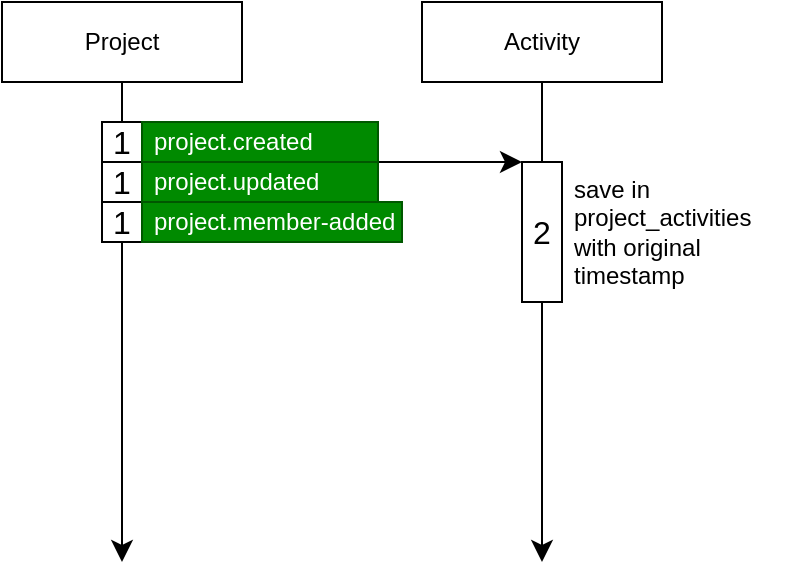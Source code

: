 <mxfile version="22.0.2" type="device" pages="3">
  <diagram id="oY38kdm5o83EHuReV2T8" name="user.created">
    <mxGraphModel dx="446" dy="1683" grid="1" gridSize="10" guides="1" tooltips="1" connect="1" arrows="1" fold="1" page="1" pageScale="1" pageWidth="980" pageHeight="1390" math="0" shadow="0">
      <root>
        <mxCell id="0" />
        <mxCell id="1" parent="0" />
        <mxCell id="sdEwPJp4zkoKklKMmfEP-1" style="edgeStyle=none;curved=1;rounded=0;orthogonalLoop=1;jettySize=auto;html=1;fontSize=12;startSize=8;endSize=8;fontFamily=Helvetica;" parent="1" source="sdEwPJp4zkoKklKMmfEP-2" edge="1">
          <mxGeometry relative="1" as="geometry">
            <mxPoint x="340" y="-1090" as="targetPoint" />
          </mxGeometry>
        </mxCell>
        <mxCell id="sdEwPJp4zkoKklKMmfEP-2" value="Project" style="rounded=0;whiteSpace=wrap;html=1;fontFamily=Helvetica;" parent="1" vertex="1">
          <mxGeometry x="280" y="-1370" width="120" height="40" as="geometry" />
        </mxCell>
        <mxCell id="sdEwPJp4zkoKklKMmfEP-3" style="edgeStyle=none;curved=1;rounded=0;orthogonalLoop=1;jettySize=auto;html=1;fontSize=12;startSize=8;endSize=8;fontFamily=Helvetica;" parent="1" source="sdEwPJp4zkoKklKMmfEP-4" edge="1">
          <mxGeometry relative="1" as="geometry">
            <mxPoint x="550" y="-1090" as="targetPoint" />
          </mxGeometry>
        </mxCell>
        <mxCell id="sdEwPJp4zkoKklKMmfEP-4" value="Activity" style="rounded=0;whiteSpace=wrap;html=1;fontFamily=Helvetica;" parent="1" vertex="1">
          <mxGeometry x="490" y="-1370" width="120" height="40" as="geometry" />
        </mxCell>
        <mxCell id="LEW-G3g9cezNZrhg7D1--3" value="" style="group" parent="1" vertex="1" connectable="0">
          <mxGeometry x="540" y="-1290" width="138" height="70" as="geometry" />
        </mxCell>
        <mxCell id="LEW-G3g9cezNZrhg7D1--1" value="2" style="rounded=0;whiteSpace=wrap;html=1;fontSize=16;fontFamily=Helvetica;verticalAlign=middle;" parent="LEW-G3g9cezNZrhg7D1--3" vertex="1">
          <mxGeometry width="20" height="70" as="geometry" />
        </mxCell>
        <mxCell id="LEW-G3g9cezNZrhg7D1--2" value="save in project_activities with original timestamp" style="text;html=1;fillColor=none;align=left;verticalAlign=middle;whiteSpace=wrap;rounded=0;fontSize=12;fontFamily=Helvetica;spacingLeft=4;" parent="LEW-G3g9cezNZrhg7D1--3" vertex="1">
          <mxGeometry x="20" width="118" height="70" as="geometry" />
        </mxCell>
        <mxCell id="-xzCKRivMfdFnWui1aVe-1" value="" style="group;fillColor=#cdeb8b;strokeColor=#36393d;" parent="1" vertex="1" connectable="0">
          <mxGeometry x="330" y="-1310" width="138" height="20" as="geometry" />
        </mxCell>
        <mxCell id="-xzCKRivMfdFnWui1aVe-2" value="1" style="rounded=0;whiteSpace=wrap;html=1;fontSize=16;fontFamily=Helvetica;verticalAlign=middle;" parent="-xzCKRivMfdFnWui1aVe-1" vertex="1">
          <mxGeometry width="20" height="20" as="geometry" />
        </mxCell>
        <mxCell id="-xzCKRivMfdFnWui1aVe-3" value="project.created" style="text;html=1;fillColor=#008a00;align=left;verticalAlign=middle;whiteSpace=wrap;rounded=0;fontSize=12;fontFamily=Helvetica;spacingLeft=4;fontColor=#ffffff;strokeColor=#005700;" parent="-xzCKRivMfdFnWui1aVe-1" vertex="1">
          <mxGeometry x="20" width="118" height="20" as="geometry" />
        </mxCell>
        <mxCell id="-xzCKRivMfdFnWui1aVe-6" style="edgeStyle=none;curved=1;rounded=0;orthogonalLoop=1;jettySize=auto;html=1;exitX=0;exitY=1;exitDx=0;exitDy=0;entryX=0;entryY=0;entryDx=0;entryDy=0;fontSize=12;startSize=8;endSize=8;" parent="1" source="-xzCKRivMfdFnWui1aVe-3" target="LEW-G3g9cezNZrhg7D1--1" edge="1">
          <mxGeometry relative="1" as="geometry" />
        </mxCell>
        <mxCell id="GAK2TB4gzdmpYFB27-rb-1" value="" style="group;fillColor=#cdeb8b;strokeColor=#36393d;" vertex="1" connectable="0" parent="1">
          <mxGeometry x="330" y="-1290" width="138" height="20" as="geometry" />
        </mxCell>
        <mxCell id="GAK2TB4gzdmpYFB27-rb-2" value="1" style="rounded=0;whiteSpace=wrap;html=1;fontSize=16;fontFamily=Helvetica;verticalAlign=middle;" vertex="1" parent="GAK2TB4gzdmpYFB27-rb-1">
          <mxGeometry width="20" height="20" as="geometry" />
        </mxCell>
        <mxCell id="GAK2TB4gzdmpYFB27-rb-3" value="project.updated" style="text;html=1;fillColor=#008a00;align=left;verticalAlign=middle;whiteSpace=wrap;rounded=0;fontSize=12;fontFamily=Helvetica;spacingLeft=4;fontColor=#ffffff;strokeColor=#005700;" vertex="1" parent="GAK2TB4gzdmpYFB27-rb-1">
          <mxGeometry x="20" width="118" height="20" as="geometry" />
        </mxCell>
        <mxCell id="GAK2TB4gzdmpYFB27-rb-4" value="" style="group;fillColor=#cdeb8b;strokeColor=#36393d;" vertex="1" connectable="0" parent="1">
          <mxGeometry x="330" y="-1270" width="150" height="20" as="geometry" />
        </mxCell>
        <mxCell id="GAK2TB4gzdmpYFB27-rb-5" value="1" style="rounded=0;whiteSpace=wrap;html=1;fontSize=16;fontFamily=Helvetica;verticalAlign=middle;" vertex="1" parent="GAK2TB4gzdmpYFB27-rb-4">
          <mxGeometry width="20" height="20" as="geometry" />
        </mxCell>
        <mxCell id="GAK2TB4gzdmpYFB27-rb-6" value="project.member-added" style="text;html=1;fillColor=#008a00;align=left;verticalAlign=middle;whiteSpace=wrap;rounded=0;fontSize=12;fontFamily=Helvetica;spacingLeft=4;fontColor=#ffffff;strokeColor=#005700;" vertex="1" parent="GAK2TB4gzdmpYFB27-rb-4">
          <mxGeometry x="20" width="130" height="20" as="geometry" />
        </mxCell>
      </root>
    </mxGraphModel>
  </diagram>
  <diagram id="cDLIAaBjinaRB8GPLYyi" name="/workspaces (post)">
    <mxGraphModel dx="794" dy="1696" grid="1" gridSize="10" guides="1" tooltips="1" connect="1" arrows="1" fold="1" page="1" pageScale="1" pageWidth="827" pageHeight="1169" math="0" shadow="0">
      <root>
        <mxCell id="0" />
        <mxCell id="1" parent="0" />
        <mxCell id="7JnlgB1tNphu0dHaSalx-1" style="edgeStyle=none;curved=1;rounded=0;orthogonalLoop=1;jettySize=auto;html=1;fontSize=12;startSize=8;endSize=8;fontFamily=Helvetica;" parent="1" source="7JnlgB1tNphu0dHaSalx-2" edge="1">
          <mxGeometry relative="1" as="geometry">
            <mxPoint x="80" y="-880" as="targetPoint" />
          </mxGeometry>
        </mxCell>
        <mxCell id="7JnlgB1tNphu0dHaSalx-2" value="User" style="rounded=0;whiteSpace=wrap;html=1;fontFamily=Helvetica;" parent="1" vertex="1">
          <mxGeometry x="20" y="-1160" width="120" height="40" as="geometry" />
        </mxCell>
        <mxCell id="7JnlgB1tNphu0dHaSalx-3" style="edgeStyle=none;curved=1;rounded=0;orthogonalLoop=1;jettySize=auto;html=1;fontSize=12;startSize=8;endSize=8;fontFamily=Helvetica;" parent="1" source="7JnlgB1tNphu0dHaSalx-4" edge="1">
          <mxGeometry relative="1" as="geometry">
            <mxPoint x="400" y="-880" as="targetPoint" />
          </mxGeometry>
        </mxCell>
        <mxCell id="7JnlgB1tNphu0dHaSalx-4" value="Workspace" style="rounded=0;whiteSpace=wrap;html=1;fontFamily=Helvetica;" parent="1" vertex="1">
          <mxGeometry x="340" y="-1160" width="120" height="40" as="geometry" />
        </mxCell>
      </root>
    </mxGraphModel>
  </diagram>
  <diagram id="p9YtzqTpsCguL2lKq-Le" name="Invite workpace member">
    <mxGraphModel dx="1180" dy="2112" grid="1" gridSize="10" guides="1" tooltips="1" connect="1" arrows="1" fold="1" page="0" pageScale="1" pageWidth="827" pageHeight="1169" math="0" shadow="0">
      <root>
        <mxCell id="0" />
        <mxCell id="1" parent="0" />
        <mxCell id="JPDjslHWpKQ4i2nxVlJD-64" style="edgeStyle=none;curved=1;rounded=0;orthogonalLoop=1;jettySize=auto;html=1;fontSize=12;startSize=8;endSize=8;fontFamily=Helvetica;verticalAlign=middle;" parent="1" source="JPDjslHWpKQ4i2nxVlJD-65" edge="1">
          <mxGeometry relative="1" as="geometry">
            <mxPoint x="90" y="-770" as="targetPoint" />
          </mxGeometry>
        </mxCell>
        <mxCell id="JPDjslHWpKQ4i2nxVlJD-65" value="Client" style="rounded=0;whiteSpace=wrap;html=1;fontFamily=Helvetica;verticalAlign=middle;fontSize=12;" parent="1" vertex="1">
          <mxGeometry x="30" y="-1320" width="120" height="40" as="geometry" />
        </mxCell>
        <mxCell id="JPDjslHWpKQ4i2nxVlJD-66" style="edgeStyle=none;curved=1;rounded=0;orthogonalLoop=1;jettySize=auto;html=1;fontSize=12;startSize=8;endSize=8;fontFamily=Helvetica;verticalAlign=middle;" parent="1" source="JPDjslHWpKQ4i2nxVlJD-67" edge="1">
          <mxGeometry relative="1" as="geometry">
            <mxPoint x="282" y="-770" as="targetPoint" />
          </mxGeometry>
        </mxCell>
        <mxCell id="JPDjslHWpKQ4i2nxVlJD-67" value="Workspace" style="rounded=0;whiteSpace=wrap;html=1;fontFamily=Helvetica;verticalAlign=middle;fontSize=12;" parent="1" vertex="1">
          <mxGeometry x="222" y="-1320" width="120" height="40" as="geometry" />
        </mxCell>
        <mxCell id="JPDjslHWpKQ4i2nxVlJD-68" style="edgeStyle=none;curved=1;rounded=0;orthogonalLoop=1;jettySize=auto;html=1;fontSize=12;startSize=8;endSize=8;fontFamily=Helvetica;verticalAlign=middle;" parent="1" source="JPDjslHWpKQ4i2nxVlJD-69" edge="1">
          <mxGeometry relative="1" as="geometry">
            <mxPoint x="518" y="-770" as="targetPoint" />
          </mxGeometry>
        </mxCell>
        <mxCell id="JPDjslHWpKQ4i2nxVlJD-69" value="Email" style="rounded=0;whiteSpace=wrap;html=1;fontFamily=Helvetica;verticalAlign=middle;fontSize=12;" parent="1" vertex="1">
          <mxGeometry x="460" y="-1320" width="120" height="40" as="geometry" />
        </mxCell>
        <mxCell id="JPDjslHWpKQ4i2nxVlJD-71" style="edgeStyle=none;curved=1;rounded=0;orthogonalLoop=1;jettySize=auto;html=1;entryX=0;entryY=0.5;entryDx=0;entryDy=0;fontSize=12;startSize=8;endSize=8;fontFamily=Helvetica;verticalAlign=middle;" parent="1" edge="1">
          <mxGeometry relative="1" as="geometry">
            <mxPoint x="272.0" y="-1030" as="sourcePoint" />
            <mxPoint x="272.0" y="-1030" as="targetPoint" />
          </mxGeometry>
        </mxCell>
        <mxCell id="JPDjslHWpKQ4i2nxVlJD-74" style="edgeStyle=none;curved=1;rounded=0;orthogonalLoop=1;jettySize=auto;html=1;exitX=0.5;exitY=1;exitDx=0;exitDy=0;entryX=0;entryY=0;entryDx=0;entryDy=0;fontSize=12;startSize=8;endSize=8;fontFamily=Helvetica;verticalAlign=middle;" parent="1" target="Pa0Kq9crktuRV41o-tmP-2" edge="1">
          <mxGeometry relative="1" as="geometry">
            <mxPoint x="447" y="-1170" as="targetPoint" />
            <mxPoint x="282" y="-1170" as="sourcePoint" />
          </mxGeometry>
        </mxCell>
        <mxCell id="JPDjslHWpKQ4i2nxVlJD-78" style="edgeStyle=none;curved=1;rounded=0;orthogonalLoop=1;jettySize=auto;html=1;fontSize=12;startSize=8;endSize=8;fontFamily=Helvetica;verticalAlign=middle;" parent="1" source="JPDjslHWpKQ4i2nxVlJD-79" edge="1">
          <mxGeometry relative="1" as="geometry">
            <mxPoint x="-100" y="-770" as="targetPoint" />
          </mxGeometry>
        </mxCell>
        <mxCell id="JPDjslHWpKQ4i2nxVlJD-79" value="Gmail" style="rounded=0;whiteSpace=wrap;html=1;fontFamily=Helvetica;verticalAlign=middle;fontSize=12;" parent="1" vertex="1">
          <mxGeometry x="-160" y="-1320" width="120" height="40" as="geometry" />
        </mxCell>
        <mxCell id="JPDjslHWpKQ4i2nxVlJD-80" style="edgeStyle=none;curved=1;rounded=0;orthogonalLoop=1;jettySize=auto;html=1;exitX=1;exitY=1;exitDx=0;exitDy=0;fontSize=12;startSize=8;endSize=8;entryX=0;entryY=0;entryDx=0;entryDy=0;fontFamily=Helvetica;verticalAlign=middle;exitPerimeter=0;" parent="1" source="JPDjslHWpKQ4i2nxVlJD-116" target="JPDjslHWpKQ4i2nxVlJD-107" edge="1">
          <mxGeometry relative="1" as="geometry">
            <mxPoint x="270" y="-920" as="targetPoint" />
            <mxPoint x="-90" y="-960" as="sourcePoint" />
          </mxGeometry>
        </mxCell>
        <mxCell id="JPDjslHWpKQ4i2nxVlJD-81" style="edgeStyle=none;curved=1;rounded=0;orthogonalLoop=1;jettySize=auto;html=1;exitX=0.5;exitY=1;exitDx=0;exitDy=0;fontSize=12;startSize=8;endSize=8;fontFamily=Helvetica;verticalAlign=middle;" parent="1" edge="1">
          <mxGeometry relative="1" as="geometry">
            <mxPoint x="520" y="-850" as="targetPoint" />
            <mxPoint x="282" y="-850.38" as="sourcePoint" />
          </mxGeometry>
        </mxCell>
        <mxCell id="JPDjslHWpKQ4i2nxVlJD-82" value="email, workspaceRole" style="text;html=1;strokeColor=none;fillColor=none;align=right;verticalAlign=middle;whiteSpace=wrap;rounded=0;fontSize=12;fontFamily=Helvetica;spacingRight=4;" parent="1" vertex="1">
          <mxGeometry x="-40" y="-1270" width="120" height="40" as="geometry" />
        </mxCell>
        <mxCell id="JPDjslHWpKQ4i2nxVlJD-118" value="" style="edgeStyle=none;curved=1;rounded=0;orthogonalLoop=1;jettySize=auto;html=1;fontSize=12;startSize=8;endSize=8;" parent="1" source="JPDjslHWpKQ4i2nxVlJD-83" target="JPDjslHWpKQ4i2nxVlJD-82" edge="1">
          <mxGeometry relative="1" as="geometry" />
        </mxCell>
        <mxCell id="JPDjslHWpKQ4i2nxVlJD-119" style="edgeStyle=none;curved=1;rounded=0;orthogonalLoop=1;jettySize=auto;html=1;exitX=1;exitY=1;exitDx=0;exitDy=0;fontSize=12;startSize=8;endSize=8;entryX=0;entryY=0;entryDx=0;entryDy=0;" parent="1" source="JPDjslHWpKQ4i2nxVlJD-83" target="JPDjslHWpKQ4i2nxVlJD-122" edge="1">
          <mxGeometry relative="1" as="geometry">
            <mxPoint x="210" y="-1190" as="targetPoint" />
          </mxGeometry>
        </mxCell>
        <mxCell id="JPDjslHWpKQ4i2nxVlJD-83" value="1" style="rounded=0;whiteSpace=wrap;html=1;fontSize=12;fontFamily=Helvetica;verticalAlign=middle;" parent="1" vertex="1">
          <mxGeometry x="80" y="-1270" width="20" height="40" as="geometry" />
        </mxCell>
        <mxCell id="JPDjslHWpKQ4i2nxVlJD-106" value="" style="group;fontSize=12;" parent="1" vertex="1" connectable="0">
          <mxGeometry x="272" y="-940" width="165" height="20" as="geometry" />
        </mxCell>
        <mxCell id="JPDjslHWpKQ4i2nxVlJD-107" value="9" style="rounded=0;whiteSpace=wrap;html=1;fontSize=12;fontFamily=Helvetica;verticalAlign=middle;" parent="JPDjslHWpKQ4i2nxVlJD-106" vertex="1">
          <mxGeometry y="0.37" width="20" height="19.25" as="geometry" />
        </mxCell>
        <mxCell id="JPDjslHWpKQ4i2nxVlJD-108" value="verify token" style="text;html=1;strokeColor=none;fillColor=none;align=left;verticalAlign=middle;whiteSpace=wrap;rounded=0;fontSize=12;fontFamily=Helvetica;spacingLeft=4;" parent="JPDjslHWpKQ4i2nxVlJD-106" vertex="1">
          <mxGeometry x="20" width="145" height="20" as="geometry" />
        </mxCell>
        <mxCell id="JPDjslHWpKQ4i2nxVlJD-109" value="" style="group;fontSize=12;" parent="1" vertex="1" connectable="0">
          <mxGeometry x="272" y="-910.38" width="165" height="30" as="geometry" />
        </mxCell>
        <mxCell id="JPDjslHWpKQ4i2nxVlJD-110" value="10" style="rounded=0;whiteSpace=wrap;html=1;fontSize=12;fontFamily=Helvetica;verticalAlign=middle;" parent="JPDjslHWpKQ4i2nxVlJD-109" vertex="1">
          <mxGeometry width="20" height="30" as="geometry" />
        </mxCell>
        <mxCell id="JPDjslHWpKQ4i2nxVlJD-111" value="set status to: active" style="text;html=1;strokeColor=none;fillColor=none;align=left;verticalAlign=middle;whiteSpace=wrap;rounded=0;fontSize=12;fontFamily=Helvetica;spacingLeft=4;" parent="JPDjslHWpKQ4i2nxVlJD-109" vertex="1">
          <mxGeometry x="20" width="145" height="30" as="geometry" />
        </mxCell>
        <mxCell id="JPDjslHWpKQ4i2nxVlJD-115" value="" style="group;fontSize=12;" parent="1" vertex="1" connectable="0">
          <mxGeometry x="-110" y="-1090" width="165" height="150" as="geometry" />
        </mxCell>
        <mxCell id="JPDjslHWpKQ4i2nxVlJD-116" value="8" style="rounded=0;whiteSpace=wrap;html=1;fontSize=12;fontFamily=Helvetica;verticalAlign=middle;" parent="JPDjslHWpKQ4i2nxVlJD-115" vertex="1">
          <mxGeometry width="20" height="150" as="geometry" />
        </mxCell>
        <mxCell id="JPDjslHWpKQ4i2nxVlJD-117" value="clicks link" style="text;html=1;strokeColor=none;fillColor=none;align=left;verticalAlign=middle;whiteSpace=wrap;rounded=0;fontSize=12;fontFamily=Helvetica;spacingLeft=4;" parent="JPDjslHWpKQ4i2nxVlJD-115" vertex="1">
          <mxGeometry x="20" width="145" height="150" as="geometry" />
        </mxCell>
        <mxCell id="JPDjslHWpKQ4i2nxVlJD-128" value="" style="group;fontSize=12;" parent="1" vertex="1" connectable="0">
          <mxGeometry x="272" y="-1230" width="165" height="30" as="geometry" />
        </mxCell>
        <mxCell id="JPDjslHWpKQ4i2nxVlJD-129" value="" style="group;fontSize=12;" parent="JPDjslHWpKQ4i2nxVlJD-128" vertex="1" connectable="0">
          <mxGeometry width="165" height="30" as="geometry" />
        </mxCell>
        <mxCell id="JPDjslHWpKQ4i2nxVlJD-122" value="2" style="rounded=0;whiteSpace=wrap;html=1;fontSize=12;fontFamily=Helvetica;verticalAlign=middle;" parent="JPDjslHWpKQ4i2nxVlJD-129" vertex="1">
          <mxGeometry width="20" height="30" as="geometry" />
        </mxCell>
        <mxCell id="JPDjslHWpKQ4i2nxVlJD-126" value="Create a workspace member invite" style="text;html=1;strokeColor=none;fillColor=none;align=left;verticalAlign=middle;whiteSpace=wrap;rounded=0;fontSize=12;fontFamily=Helvetica;spacingLeft=4;" parent="JPDjslHWpKQ4i2nxVlJD-129" vertex="1">
          <mxGeometry x="20" width="145" height="30" as="geometry" />
        </mxCell>
        <mxCell id="Pa0Kq9crktuRV41o-tmP-1" value="" style="group;fontSize=12;" parent="1" vertex="1" connectable="0">
          <mxGeometry x="505" y="-1170" width="193" height="30" as="geometry" />
        </mxCell>
        <mxCell id="n-r-ID6bF0tpL5BQhkv0-32" value="" style="group" parent="Pa0Kq9crktuRV41o-tmP-1" vertex="1" connectable="0">
          <mxGeometry width="193" height="30" as="geometry" />
        </mxCell>
        <mxCell id="Pa0Kq9crktuRV41o-tmP-2" value="4.1" style="rounded=0;whiteSpace=wrap;html=1;fontSize=12;fontFamily=Helvetica;verticalAlign=middle;" parent="n-r-ID6bF0tpL5BQhkv0-32" vertex="1">
          <mxGeometry width="27.971" height="30" as="geometry" />
        </mxCell>
        <mxCell id="Pa0Kq9crktuRV41o-tmP-3" value="create invite token and save to database" style="text;html=1;fillColor=none;align=left;verticalAlign=middle;whiteSpace=wrap;rounded=0;fontSize=12;fontFamily=Helvetica;spacingLeft=4;" parent="n-r-ID6bF0tpL5BQhkv0-32" vertex="1">
          <mxGeometry x="27.971" width="165.029" height="30" as="geometry" />
        </mxCell>
        <mxCell id="n-r-ID6bF0tpL5BQhkv0-27" value="" style="group" parent="1" vertex="1" connectable="0">
          <mxGeometry x="272" y="-1190" width="168" height="20" as="geometry" />
        </mxCell>
        <mxCell id="4FF2OMNv6KTieK2rAvGm-1" value="workspace.invite-created" style="group;fillColor=#008a00;strokeColor=#005700;container=0;verticalAlign=middle;fontColor=#ffffff;fontSize=12;" parent="n-r-ID6bF0tpL5BQhkv0-27" vertex="1" connectable="0">
          <mxGeometry x="20" width="148" height="20" as="geometry" />
        </mxCell>
        <mxCell id="4FF2OMNv6KTieK2rAvGm-2" value="4" style="rounded=0;whiteSpace=wrap;html=1;fontSize=12;fontFamily=Helvetica;verticalAlign=middle;" parent="n-r-ID6bF0tpL5BQhkv0-27" vertex="1">
          <mxGeometry width="20" height="20" as="geometry" />
        </mxCell>
        <mxCell id="n-r-ID6bF0tpL5BQhkv0-34" value="" style="group" parent="1" vertex="1" connectable="0">
          <mxGeometry x="505" y="-1120" width="193" height="30" as="geometry" />
        </mxCell>
        <mxCell id="n-r-ID6bF0tpL5BQhkv0-35" value="4.2" style="rounded=0;whiteSpace=wrap;html=1;fontSize=12;fontFamily=Helvetica;verticalAlign=middle;" parent="n-r-ID6bF0tpL5BQhkv0-34" vertex="1">
          <mxGeometry width="27.971" height="30" as="geometry" />
        </mxCell>
        <mxCell id="n-r-ID6bF0tpL5BQhkv0-36" value="send email to SMTP server" style="text;html=1;fillColor=none;align=left;verticalAlign=middle;whiteSpace=wrap;rounded=0;fontSize=12;fontFamily=Helvetica;spacingLeft=4;" parent="n-r-ID6bF0tpL5BQhkv0-34" vertex="1">
          <mxGeometry x="27.971" width="165.029" height="30" as="geometry" />
        </mxCell>
        <mxCell id="KROkpe-KQ8CVi7cAUEaB-1" style="edgeStyle=none;curved=1;rounded=0;orthogonalLoop=1;jettySize=auto;html=1;exitX=0;exitY=1;exitDx=0;exitDy=0;entryX=0;entryY=0;entryDx=0;entryDy=0;fontSize=12;startSize=8;endSize=8;" parent="1" source="n-r-ID6bF0tpL5BQhkv0-35" target="JPDjslHWpKQ4i2nxVlJD-117" edge="1">
          <mxGeometry relative="1" as="geometry" />
        </mxCell>
        <mxCell id="r6T1NeOKcUcWqSTTedG1-21" value="workspace.member.updated" style="group;fillColor=#008a00;strokeColor=#005700;container=0;verticalAlign=middle;fontColor=#ffffff;fontSize=12;" parent="1" vertex="1" connectable="0">
          <mxGeometry x="292" y="-870" width="158" height="20" as="geometry" />
        </mxCell>
        <mxCell id="r6T1NeOKcUcWqSTTedG1-22" value="4" style="rounded=0;whiteSpace=wrap;html=1;fontSize=12;fontFamily=Helvetica;verticalAlign=middle;" parent="1" vertex="1">
          <mxGeometry x="272" y="-870" width="20" height="20" as="geometry" />
        </mxCell>
      </root>
    </mxGraphModel>
  </diagram>
</mxfile>

